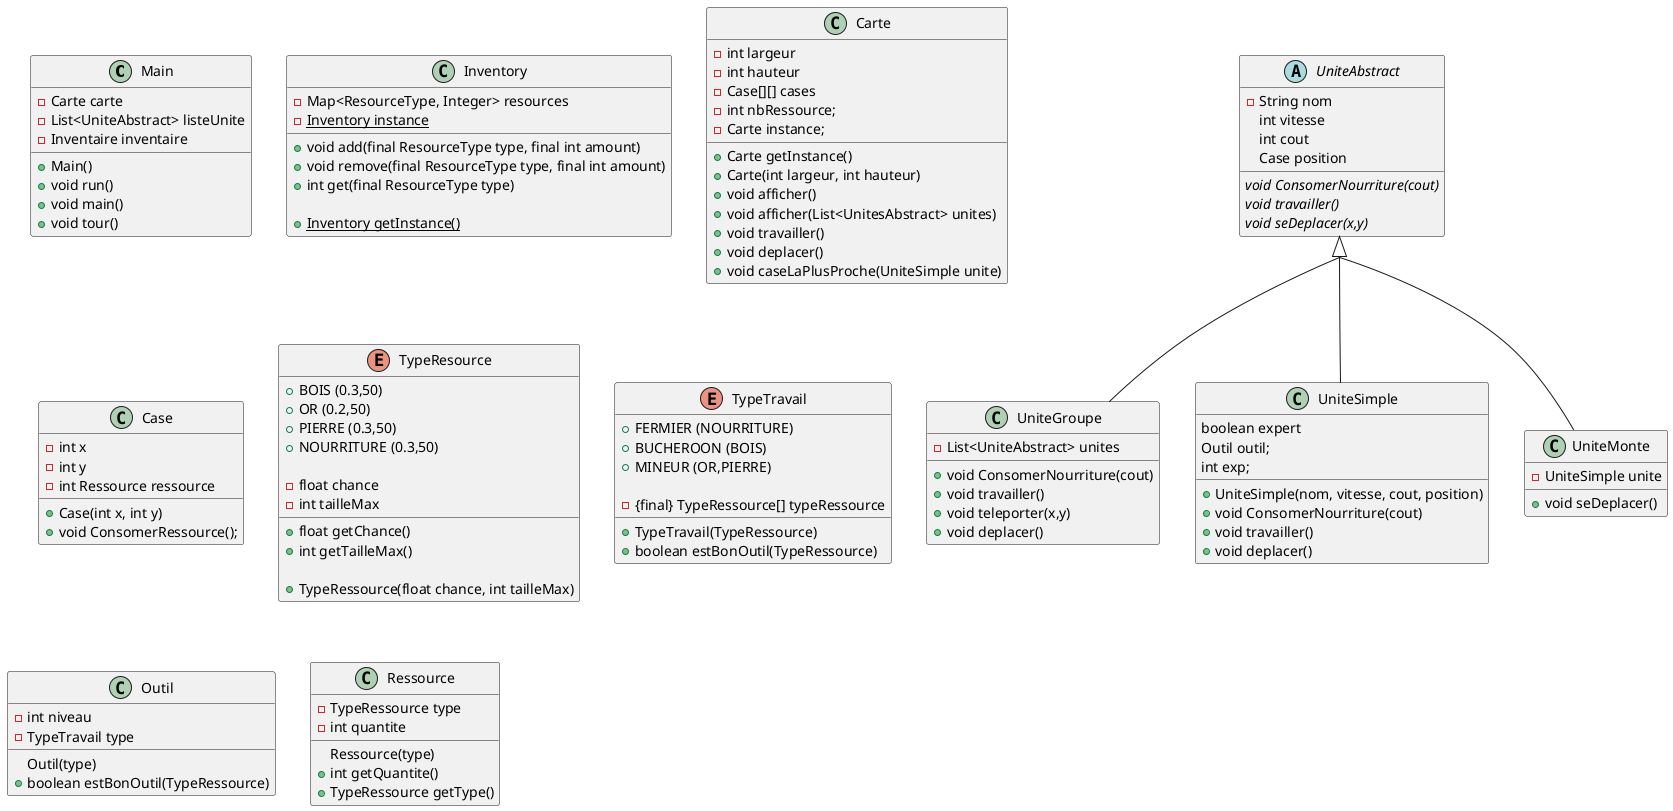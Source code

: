 @startuml
skinparam groupInheritance 2

class Main {
  -Carte carte
  -List<UniteAbstract> listeUnite
  -Inventaire inventaire

  +Main()
  +void run()
  +void main()
  +void tour()
}

class Inventory {
  -Map<ResourceType, Integer> resources
  -{static} Inventory instance

  +void add(final ResourceType type, final int amount)
  +void remove(final ResourceType type, final int amount)
  +int get(final ResourceType type)

  +{static} Inventory getInstance()
}

class Carte {
  -int largeur
  -int hauteur
  -Case[][] cases
  -int nbRessource;
  -Carte instance;

  +Carte getInstance()
  +Carte(int largeur, int hauteur)
  +void afficher()
  +void afficher(List<UnitesAbstract> unites)
  +void travailler()
  +void deplacer()
  +void caseLaPlusProche(UniteSimple unite)
}

class Case {
  -int x
  -int y
  -int Ressource ressource

    +Case(int x, int y)
    +void ConsomerRessource();
}

enum TypeResource {
  +{field} BOIS (0.3,50)
  +{field} OR (0.2,50)
  +{field} PIERRE (0.3,50)
  +{field} NOURRITURE (0.3,50)

  -float chance
  -int tailleMax

  +float getChance()
  +int getTailleMax()

  +TypeRessource(float chance, int tailleMax)
}
enum TypeTravail {
  +{field} FERMIER (NOURRITURE)
  +{field} BUCHEROON (BOIS)
  +{field} MINEUR (OR,PIERRE)

  -{final} TypeRessource[] typeRessource

  +TypeTravail(TypeRessource)
  +boolean estBonOutil(TypeRessource)
}
abstract class UniteAbstract{
  -String nom
  int vitesse
  int cout
  Case position

  {abstract} void ConsomerNourriture(cout)
  {abstract} void travailler()
  {abstract} void seDeplacer(x,y)
}

class UniteGroupe extends UniteAbstract {
  -List<UniteAbstract> unites

  +void ConsomerNourriture(cout)
  +void travailler()
  +void teleporter(x,y)
  +void deplacer()
}

class UniteSimple extends UniteAbstract {
   boolean expert
   Outil outil;
   int exp;

   +UniteSimple(nom, vitesse, cout, position)
   +void ConsomerNourriture(cout)
   +void travailler()
   +void deplacer()

}

class UniteMonte extends UniteAbstract {
  -UniteSimple unite

  +void seDeplacer()
}

class Outil{
  -int niveau
  -TypeTravail type

  Outil(type)
  +boolean estBonOutil(TypeRessource)
}
class Ressource{
  -TypeRessource type
  -int quantite

  Ressource(type)
  +int getQuantite()
  +TypeRessource getType()
}

@enduml